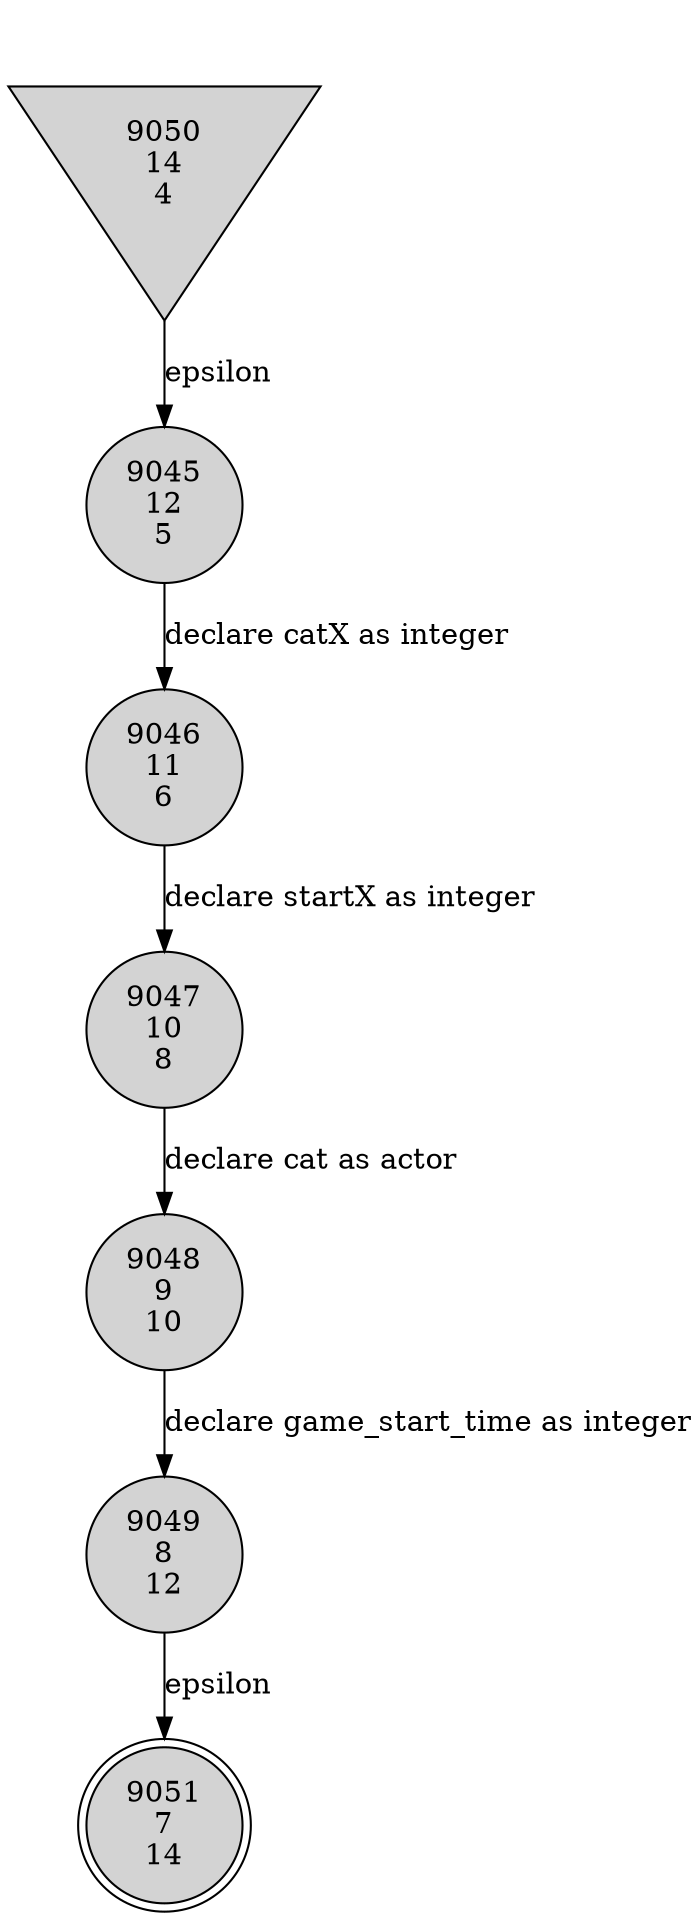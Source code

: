 digraph relation {
    node [shape=circle, style=filled];
    9045 [label="9045
12
5" shape=circle penwidth=1]
    9046 [label="9046
11
6" shape=circle penwidth=1]
    9047 [label="9047
10
8" shape=circle penwidth=1]
    9048 [label="9048
9
10" shape=circle penwidth=1]
    9049 [label="9049
8
12" shape=circle penwidth=1]
    9051 [label="9051
7
14" shape=doublecircle penwidth=1]
    9050 [label="9050
14
4" shape=invtriangle penwidth=1]
    9050 -> 9045 [label="epsilon"];
    9045 -> 9046 [label="declare catX as integer"];
    9046 -> 9047 [label="declare startX as integer"];
    9047 -> 9048 [label="declare cat as actor"];
    9048 -> 9049 [label="declare game_start_time as integer"];
    9049 -> 9051 [label="epsilon"];
}
